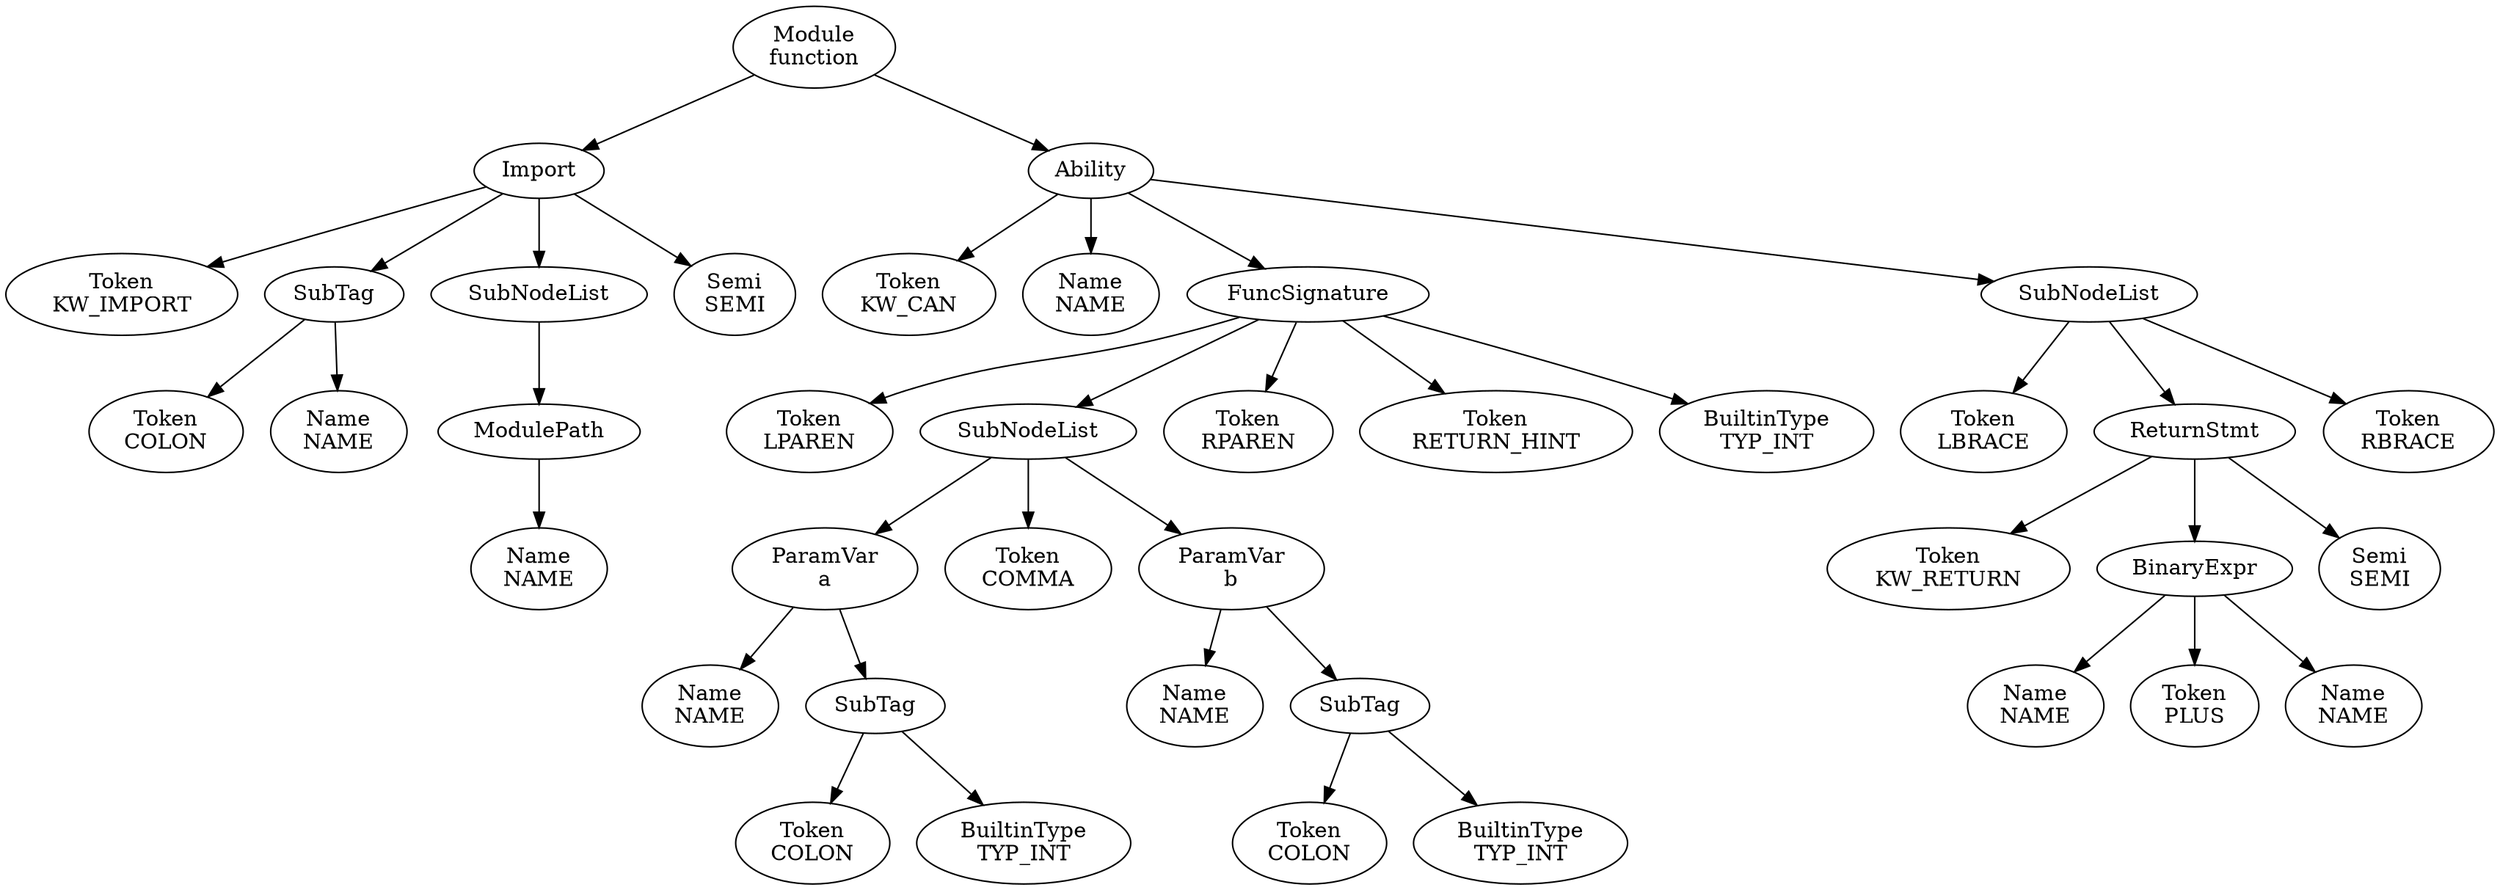 digraph G {
  node0 [label="Module\nfunction"];
  node1 [label="Import"];
  node0 -> node1;
  node2 [label="Token\nKW_IMPORT"];
  node1 -> node2;
  node3 [label="SubTag"];
  node1 -> node3;
  node4 [label="Token\nCOLON"];
  node3 -> node4;
  node5 [label="Name\nNAME"];
  node3 -> node5;
  node6 [label="SubNodeList"];
  node1 -> node6;
  node7 [label="ModulePath"];
  node6 -> node7;
  node8 [label="Name\nNAME"];
  node7 -> node8;
  node9 [label="Semi\nSEMI"];
  node1 -> node9;
  node10 [label="Ability"];
  node0 -> node10;
  node11 [label="Token\nKW_CAN"];
  node10 -> node11;
  node12 [label="Name\nNAME"];
  node10 -> node12;
  node13 [label="FuncSignature"];
  node10 -> node13;
  node14 [label="Token\nLPAREN"];
  node13 -> node14;
  node15 [label="SubNodeList"];
  node13 -> node15;
  node16 [label="ParamVar\na"];
  node15 -> node16;
  node17 [label="Name\nNAME"];
  node16 -> node17;
  node18 [label="SubTag"];
  node16 -> node18;
  node19 [label="Token\nCOLON"];
  node18 -> node19;
  node20 [label="BuiltinType\nTYP_INT"];
  node18 -> node20;
  node21 [label="Token\nCOMMA"];
  node15 -> node21;
  node22 [label="ParamVar\nb"];
  node15 -> node22;
  node23 [label="Name\nNAME"];
  node22 -> node23;
  node24 [label="SubTag"];
  node22 -> node24;
  node25 [label="Token\nCOLON"];
  node24 -> node25;
  node26 [label="BuiltinType\nTYP_INT"];
  node24 -> node26;
  node27 [label="Token\nRPAREN"];
  node13 -> node27;
  node28 [label="Token\nRETURN_HINT"];
  node13 -> node28;
  node29 [label="BuiltinType\nTYP_INT"];
  node13 -> node29;
  node30 [label="SubNodeList"];
  node10 -> node30;
  node31 [label="Token\nLBRACE"];
  node30 -> node31;
  node32 [label="ReturnStmt"];
  node30 -> node32;
  node33 [label="Token\nKW_RETURN"];
  node32 -> node33;
  node34 [label="BinaryExpr"];
  node32 -> node34;
  node35 [label="Name\nNAME"];
  node34 -> node35;
  node36 [label="Token\nPLUS"];
  node34 -> node36;
  node37 [label="Name\nNAME"];
  node34 -> node37;
  node38 [label="Semi\nSEMI"];
  node32 -> node38;
  node39 [label="Token\nRBRACE"];
  node30 -> node39;
}